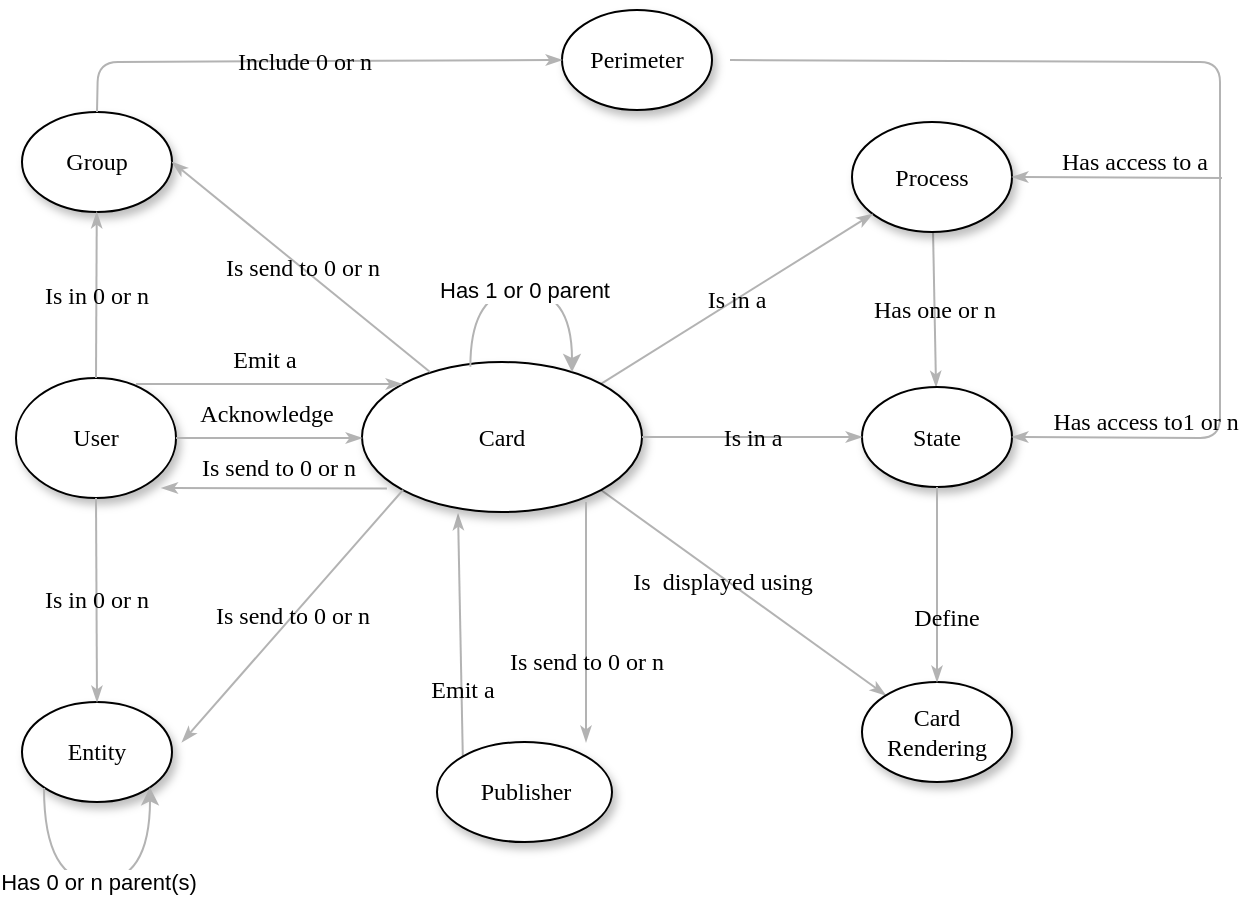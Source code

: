 <mxfile version="13.10.6" type="device"><diagram name="Page-1" id="42789a77-a242-8287-6e28-9cd8cfd52e62"><mxGraphModel dx="813" dy="438" grid="1" gridSize="10" guides="1" tooltips="1" connect="1" arrows="1" fold="1" page="1" pageScale="1" pageWidth="1100" pageHeight="850" background="#ffffff" math="0" shadow="0"><root><mxCell id="0"/><mxCell id="1" parent="0"/><mxCell id="1ea317790d2ca983-13" value="Emit a " style="edgeStyle=none;rounded=1;html=1;labelBackgroundColor=none;startArrow=none;startFill=0;startSize=5;endArrow=classicThin;endFill=1;endSize=5;jettySize=auto;orthogonalLoop=1;strokeColor=#B3B3B3;strokeWidth=1;fontFamily=Verdana;fontSize=12;exitX=0;exitY=0;exitDx=0;exitDy=0;entryX=0.343;entryY=1.013;entryDx=0;entryDy=0;entryPerimeter=0;" parent="1" source="1ea317790d2ca983-1" target="1ea317790d2ca983-9" edge="1"><mxGeometry x="-0.453" relative="1" as="geometry"><mxPoint as="offset"/></mxGeometry></mxCell><mxCell id="1ea317790d2ca983-1" value="Publisher" style="ellipse;whiteSpace=wrap;html=1;rounded=0;shadow=1;comic=0;labelBackgroundColor=none;strokeWidth=1;fontFamily=Verdana;fontSize=12;align=center;" parent="1" vertex="1"><mxGeometry x="217.5" y="380" width="87.5" height="50" as="geometry"/></mxCell><mxCell id="1ea317790d2ca983-21" value="Has one or n " style="edgeStyle=none;rounded=1;html=1;labelBackgroundColor=none;startArrow=none;startFill=0;startSize=5;endArrow=classicThin;endFill=1;endSize=5;jettySize=auto;orthogonalLoop=1;strokeColor=#B3B3B3;strokeWidth=1;fontFamily=Verdana;fontSize=12" parent="1" source="1ea317790d2ca983-2" target="1ea317790d2ca983-7" edge="1"><mxGeometry relative="1" as="geometry"/></mxCell><mxCell id="1ea317790d2ca983-22" value="Is&amp;nbsp; displayed using " style="edgeStyle=none;rounded=1;html=1;labelBackgroundColor=none;startArrow=none;startFill=0;startSize=5;endArrow=classicThin;endFill=1;endSize=5;jettySize=auto;orthogonalLoop=1;strokeColor=#B3B3B3;strokeWidth=1;fontFamily=Verdana;fontSize=12;exitX=1;exitY=1;exitDx=0;exitDy=0;" parent="1" source="1ea317790d2ca983-9" target="1ea317790d2ca983-6" edge="1"><mxGeometry x="-0.136" y="-2" relative="1" as="geometry"><mxPoint x="420" y="290" as="sourcePoint"/><mxPoint as="offset"/></mxGeometry></mxCell><mxCell id="1ea317790d2ca983-2" value="Process" style="ellipse;whiteSpace=wrap;html=1;rounded=0;shadow=1;comic=0;labelBackgroundColor=none;strokeWidth=1;fontFamily=Verdana;fontSize=12;align=center;" parent="1" vertex="1"><mxGeometry x="425" y="70" width="80" height="55" as="geometry"/></mxCell><mxCell id="1ea317790d2ca983-6" value="Card Rendering" style="ellipse;whiteSpace=wrap;html=1;rounded=0;shadow=1;comic=0;labelBackgroundColor=none;strokeWidth=1;fontFamily=Verdana;fontSize=12;align=center;" parent="1" vertex="1"><mxGeometry x="430" y="350" width="75" height="50" as="geometry"/></mxCell><mxCell id="1ea317790d2ca983-7" value="State" style="ellipse;whiteSpace=wrap;html=1;rounded=0;shadow=1;comic=0;labelBackgroundColor=none;strokeWidth=1;fontFamily=Verdana;fontSize=12;align=center;" parent="1" vertex="1"><mxGeometry x="430" y="202.5" width="75" height="50" as="geometry"/></mxCell><mxCell id="1ea317790d2ca983-19" value="Is in a " style="edgeStyle=none;rounded=1;html=1;labelBackgroundColor=none;startArrow=none;startFill=0;startSize=5;endArrow=classicThin;endFill=1;endSize=5;jettySize=auto;orthogonalLoop=1;strokeColor=#B3B3B3;strokeWidth=1;fontFamily=Verdana;fontSize=12;exitX=1;exitY=0;exitDx=0;exitDy=0;" parent="1" source="1ea317790d2ca983-9" target="1ea317790d2ca983-2" edge="1"><mxGeometry relative="1" as="geometry"/></mxCell><mxCell id="1ea317790d2ca983-9" value="Card " style="ellipse;whiteSpace=wrap;html=1;rounded=0;shadow=1;comic=0;labelBackgroundColor=none;strokeWidth=1;fontFamily=Verdana;fontSize=12;align=center;" parent="1" vertex="1"><mxGeometry x="180" y="190" width="140" height="75" as="geometry"/></mxCell><mxCell id="1ea317790d2ca983-20" value="Is in a " style="edgeStyle=none;rounded=1;html=1;labelBackgroundColor=none;startArrow=none;startFill=0;startSize=5;endArrow=classicThin;endFill=1;endSize=5;jettySize=auto;orthogonalLoop=1;strokeColor=#B3B3B3;strokeWidth=1;fontFamily=Verdana;fontSize=12;entryX=0;entryY=0.5;entryDx=0;entryDy=0;" parent="1" source="1ea317790d2ca983-9" target="1ea317790d2ca983-7" edge="1"><mxGeometry relative="1" as="geometry"><mxPoint x="227.5" y="315" as="sourcePoint"/></mxGeometry></mxCell><mxCell id="1ea317790d2ca983-11" value="User" style="ellipse;whiteSpace=wrap;html=1;rounded=0;shadow=1;comic=0;labelBackgroundColor=none;strokeWidth=1;fontFamily=Verdana;fontSize=12;align=center;" parent="1" vertex="1"><mxGeometry x="7" y="198" width="80" height="60" as="geometry"/></mxCell><mxCell id="bV6ZHoR_dB0ncx9xrWuS-1" value="Group" style="ellipse;whiteSpace=wrap;html=1;rounded=0;shadow=1;comic=0;labelBackgroundColor=none;strokeWidth=1;fontFamily=Verdana;fontSize=12;align=center;" parent="1" vertex="1"><mxGeometry x="10" y="65" width="75" height="50" as="geometry"/></mxCell><mxCell id="bV6ZHoR_dB0ncx9xrWuS-6" value="Is in 0 or n " style="edgeStyle=none;rounded=1;html=1;labelBackgroundColor=none;startArrow=none;startFill=0;startSize=5;endArrow=classicThin;endFill=1;endSize=5;jettySize=auto;orthogonalLoop=1;strokeColor=#B3B3B3;strokeWidth=1;fontFamily=Verdana;fontSize=12;exitX=0.5;exitY=0;exitDx=0;exitDy=0;" parent="1" source="1ea317790d2ca983-11" target="bV6ZHoR_dB0ncx9xrWuS-1" edge="1"><mxGeometry relative="1" as="geometry"><mxPoint x="259.653" y="190.172" as="sourcePoint"/><mxPoint x="361.162" y="282.204" as="targetPoint"/></mxGeometry></mxCell><mxCell id="bV6ZHoR_dB0ncx9xrWuS-7" value="Is send to 0 or n " style="edgeStyle=none;rounded=1;html=1;labelBackgroundColor=none;startArrow=none;startFill=0;startSize=5;endArrow=classicThin;endFill=1;endSize=5;jettySize=auto;orthogonalLoop=1;strokeColor=#B3B3B3;strokeWidth=1;fontFamily=Verdana;fontSize=12;entryX=0.91;entryY=0.866;entryDx=0;entryDy=0;entryPerimeter=0;exitX=0.089;exitY=0.803;exitDx=0;exitDy=0;exitPerimeter=0;" parent="1" edge="1"><mxGeometry x="-0.043" y="-10" relative="1" as="geometry"><mxPoint x="192.46" y="253.225" as="sourcePoint"/><mxPoint x="79.8" y="252.96" as="targetPoint"/><mxPoint as="offset"/></mxGeometry></mxCell><mxCell id="bV6ZHoR_dB0ncx9xrWuS-8" value="Is send to 0 or n " style="edgeStyle=none;rounded=1;html=1;labelBackgroundColor=none;startArrow=none;startFill=0;startSize=5;endArrow=classicThin;endFill=1;endSize=5;jettySize=auto;orthogonalLoop=1;strokeColor=#B3B3B3;strokeWidth=1;fontFamily=Verdana;fontSize=12;exitX=0.243;exitY=0.067;exitDx=0;exitDy=0;entryX=1;entryY=0.5;entryDx=0;entryDy=0;exitPerimeter=0;" parent="1" source="1ea317790d2ca983-9" target="bV6ZHoR_dB0ncx9xrWuS-1" edge="1"><mxGeometry relative="1" as="geometry"><mxPoint x="203" y="180" as="sourcePoint"/><mxPoint x="93.315" y="202.59" as="targetPoint"/></mxGeometry></mxCell><mxCell id="t1BiGjPjzHoFETImhv6J-1" value="" style="rounded=0;whiteSpace=wrap;html=1;" parent="1" vertex="1"><mxGeometry x="530" y="165" height="60" as="geometry"/></mxCell><mxCell id="6hEIkVuJar-BQ9XWFViF-1" value="Entity" style="ellipse;whiteSpace=wrap;html=1;rounded=0;shadow=1;comic=0;labelBackgroundColor=none;strokeWidth=1;fontFamily=Verdana;fontSize=12;align=center;" parent="1" vertex="1"><mxGeometry x="10" y="360" width="75" height="50" as="geometry"/></mxCell><mxCell id="6hEIkVuJar-BQ9XWFViF-2" value="Is send to 0 or n " style="edgeStyle=none;rounded=1;html=1;labelBackgroundColor=none;startArrow=none;startFill=0;startSize=5;endArrow=classicThin;endFill=1;endSize=5;jettySize=auto;orthogonalLoop=1;strokeColor=#B3B3B3;strokeWidth=1;fontFamily=Verdana;fontSize=12;exitX=0;exitY=1;exitDx=0;exitDy=0;" parent="1" source="1ea317790d2ca983-9" edge="1"><mxGeometry relative="1" as="geometry"><mxPoint x="203" y="190" as="sourcePoint"/><mxPoint x="90" y="380" as="targetPoint"/></mxGeometry></mxCell><mxCell id="6hEIkVuJar-BQ9XWFViF-3" value="Is in 0 or n " style="edgeStyle=none;rounded=1;html=1;labelBackgroundColor=none;startArrow=none;startFill=0;startSize=5;endArrow=classicThin;endFill=1;endSize=5;jettySize=auto;orthogonalLoop=1;strokeColor=#B3B3B3;strokeWidth=1;fontFamily=Verdana;fontSize=12;exitX=0.5;exitY=1;exitDx=0;exitDy=0;entryX=0.5;entryY=0;entryDx=0;entryDy=0;" parent="1" source="1ea317790d2ca983-11" target="6hEIkVuJar-BQ9XWFViF-1" edge="1"><mxGeometry relative="1" as="geometry"><mxPoint x="70" y="260" as="sourcePoint"/><mxPoint x="70" y="180" as="targetPoint"/></mxGeometry></mxCell><mxCell id="6hEIkVuJar-BQ9XWFViF-4" value="Define" style="edgeStyle=none;rounded=1;html=1;labelBackgroundColor=none;startArrow=none;startFill=0;startSize=5;endArrow=classicThin;endFill=1;endSize=5;jettySize=auto;orthogonalLoop=1;strokeColor=#B3B3B3;strokeWidth=1;fontFamily=Verdana;fontSize=12;exitX=0.5;exitY=1;exitDx=0;exitDy=0;entryX=0.5;entryY=0;entryDx=0;entryDy=0;" parent="1" source="1ea317790d2ca983-7" target="1ea317790d2ca983-6" edge="1"><mxGeometry x="0.332" y="3" relative="1" as="geometry"><mxPoint x="303.838" y="247.796" as="sourcePoint"/><mxPoint x="1" as="offset"/><mxPoint x="447.562" y="319.945" as="targetPoint"/></mxGeometry></mxCell><mxCell id="6hEIkVuJar-BQ9XWFViF-5" value="Emit a " style="edgeStyle=none;rounded=1;html=1;labelBackgroundColor=none;startArrow=none;startFill=0;startSize=5;endArrow=classicThin;endFill=1;endSize=5;jettySize=auto;orthogonalLoop=1;strokeColor=#B3B3B3;strokeWidth=1;fontFamily=Verdana;fontSize=12;exitX=0.75;exitY=0.05;exitDx=0;exitDy=0;exitPerimeter=0;" parent="1" source="1ea317790d2ca983-11" edge="1"><mxGeometry x="-0.045" y="12" relative="1" as="geometry"><mxPoint x="251.162" y="247.796" as="sourcePoint"/><mxPoint x="200" y="201" as="targetPoint"/><mxPoint as="offset"/></mxGeometry></mxCell><mxCell id="6hEIkVuJar-BQ9XWFViF-6" value="Is send to 0 or n " style="edgeStyle=none;rounded=1;html=1;labelBackgroundColor=none;startArrow=none;startFill=0;startSize=5;endArrow=classicThin;endFill=1;endSize=5;jettySize=auto;orthogonalLoop=1;strokeColor=#B3B3B3;strokeWidth=1;fontFamily=Verdana;fontSize=12;" parent="1" edge="1"><mxGeometry x="0.333" relative="1" as="geometry"><mxPoint x="292" y="260" as="sourcePoint"/><mxPoint x="292" y="380" as="targetPoint"/><mxPoint as="offset"/></mxGeometry></mxCell><mxCell id="f1wnjKKCRfMnpGuS-LFX-1" value="Perimeter" style="ellipse;whiteSpace=wrap;html=1;rounded=0;shadow=1;comic=0;labelBackgroundColor=none;strokeWidth=1;fontFamily=Verdana;fontSize=12;align=center;" parent="1" vertex="1"><mxGeometry x="280" y="14" width="75" height="50" as="geometry"/></mxCell><mxCell id="f1wnjKKCRfMnpGuS-LFX-2" value="Include 0 or n" style="edgeStyle=none;rounded=1;html=1;labelBackgroundColor=none;startArrow=none;startFill=0;startSize=5;endArrow=classicThin;endFill=1;endSize=5;jettySize=auto;orthogonalLoop=1;strokeColor=#B3B3B3;strokeWidth=1;fontFamily=Verdana;fontSize=12;exitX=0.5;exitY=0;exitDx=0;exitDy=0;entryX=0;entryY=0.5;entryDx=0;entryDy=0;" parent="1" source="bV6ZHoR_dB0ncx9xrWuS-1" target="f1wnjKKCRfMnpGuS-LFX-1" edge="1"><mxGeometry relative="1" as="geometry"><mxPoint x="210.171" y="211.162" as="sourcePoint"/><mxPoint x="95" y="100" as="targetPoint"/><Array as="points"><mxPoint x="48" y="40"/></Array></mxGeometry></mxCell><mxCell id="f1wnjKKCRfMnpGuS-LFX-3" value="Has access to a" style="edgeStyle=none;rounded=1;html=1;labelBackgroundColor=none;startArrow=none;startFill=0;startSize=5;endArrow=classicThin;endFill=1;endSize=5;jettySize=auto;orthogonalLoop=1;strokeColor=#B3B3B3;strokeWidth=1;fontFamily=Verdana;fontSize=12;entryX=1;entryY=0.5;entryDx=0;entryDy=0;" parent="1" target="1ea317790d2ca983-2" edge="1"><mxGeometry x="-0.157" y="-8" relative="1" as="geometry"><mxPoint x="610" y="98" as="sourcePoint"/><mxPoint x="460" y="70" as="targetPoint"/><mxPoint as="offset"/></mxGeometry></mxCell><mxCell id="f1wnjKKCRfMnpGuS-LFX-4" value="&lt;div&gt;&amp;nbsp;&amp;nbsp;&amp;nbsp;&amp;nbsp;&amp;nbsp;&amp;nbsp; Has access to1 or n &lt;br&gt;&lt;/div&gt;" style="edgeStyle=none;rounded=1;html=1;labelBackgroundColor=none;startArrow=none;startFill=0;startSize=5;endArrow=classicThin;endFill=1;endSize=5;jettySize=auto;orthogonalLoop=1;strokeColor=#B3B3B3;strokeWidth=1;fontFamily=Verdana;fontSize=12;entryX=1;entryY=0.5;entryDx=0;entryDy=0;jumpStyle=none;exitX=1;exitY=0.5;exitDx=0;exitDy=0;" parent="1" target="1ea317790d2ca983-7" edge="1"><mxGeometry x="0.792" y="-8" relative="1" as="geometry"><mxPoint x="364.0" y="39" as="sourcePoint"/><mxPoint x="514.0" y="227.5" as="targetPoint"/><Array as="points"><mxPoint x="609" y="40"/><mxPoint x="609" y="228"/></Array><mxPoint as="offset"/></mxGeometry></mxCell><mxCell id="f1wnjKKCRfMnpGuS-LFX-9" value="Acknowledge" style="edgeStyle=none;rounded=1;html=1;labelBackgroundColor=none;startArrow=none;startFill=0;startSize=5;endArrow=classicThin;endFill=1;endSize=5;jettySize=auto;orthogonalLoop=1;strokeColor=#B3B3B3;strokeWidth=1;fontFamily=Verdana;fontSize=12;exitX=1;exitY=0.5;exitDx=0;exitDy=0;" parent="1" source="1ea317790d2ca983-11" edge="1"><mxGeometry x="-0.042" y="12" relative="1" as="geometry"><mxPoint x="85" y="226.75" as="sourcePoint"/><mxPoint x="180" y="228" as="targetPoint"/><mxPoint as="offset"/></mxGeometry></mxCell><mxCell id="5E6OemI4xRtnjoe26m2p-1" value="Has 1 or 0 parent" style="endArrow=classic;html=1;edgeStyle=orthogonalEdgeStyle;curved=1;entryX=1;entryY=0;entryDx=0;entryDy=0;exitX=0.387;exitY=0.032;exitDx=0;exitDy=0;exitPerimeter=0;strokeColor=#B3B3B3;" parent="1" source="1ea317790d2ca983-9" edge="1"><mxGeometry width="50" height="50" relative="1" as="geometry"><mxPoint x="234" y="180" as="sourcePoint"/><mxPoint x="284.547" y="195.01" as="targetPoint"/><Array as="points"><mxPoint x="234" y="154"/><mxPoint x="285" y="154"/><mxPoint x="285" y="195"/></Array></mxGeometry></mxCell><mxCell id="s-WJ9O9tW6oUieOEyFQ1-1" value="&lt;div&gt;Has 0 or n parent(s)&lt;/div&gt;" style="endArrow=classic;html=1;edgeStyle=orthogonalEdgeStyle;curved=1;entryX=1;entryY=1;entryDx=0;entryDy=0;strokeColor=#B3B3B3;" edge="1" parent="1" target="6hEIkVuJar-BQ9XWFViF-1"><mxGeometry width="50" height="50" relative="1" as="geometry"><mxPoint x="21" y="403" as="sourcePoint"/><mxPoint x="264.547" y="521.01" as="targetPoint"/><Array as="points"><mxPoint x="21" y="450"/><mxPoint x="74" y="450"/></Array></mxGeometry></mxCell></root></mxGraphModel></diagram></mxfile>